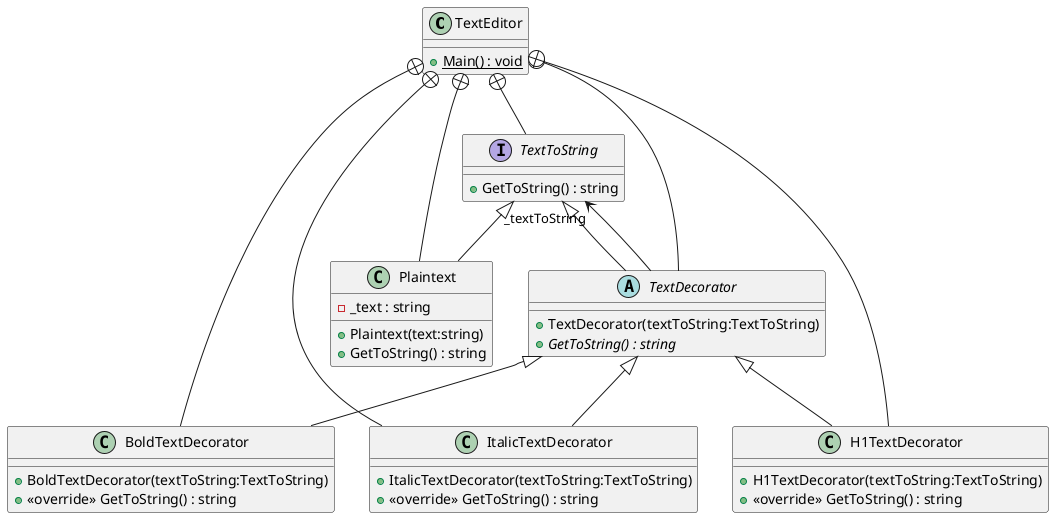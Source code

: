 @startuml
class TextEditor {
    + {static} Main() : void
}
interface TextToString {
    + GetToString() : string
}
class Plaintext {
    - _text : string
    + Plaintext(text:string)
    + GetToString() : string
}
abstract class TextDecorator {
    + TextDecorator(textToString:TextToString)
    + {abstract} GetToString() : string
}
class BoldTextDecorator {
    + BoldTextDecorator(textToString:TextToString)
    + <<override>> GetToString() : string
}
class ItalicTextDecorator {
    + ItalicTextDecorator(textToString:TextToString)
    + <<override>> GetToString() : string
}
class H1TextDecorator {
    + H1TextDecorator(textToString:TextToString)
    + <<override>> GetToString() : string
}
TextEditor +-- TextToString
TextEditor +-- Plaintext
TextToString <|-- Plaintext
TextEditor +-- TextDecorator
TextToString <|-- TextDecorator
TextDecorator --> "_textToString" TextToString
TextEditor +-- BoldTextDecorator
TextDecorator <|-- BoldTextDecorator
TextEditor +-- ItalicTextDecorator
TextDecorator <|-- ItalicTextDecorator
TextEditor +-- H1TextDecorator
TextDecorator <|-- H1TextDecorator
@enduml
